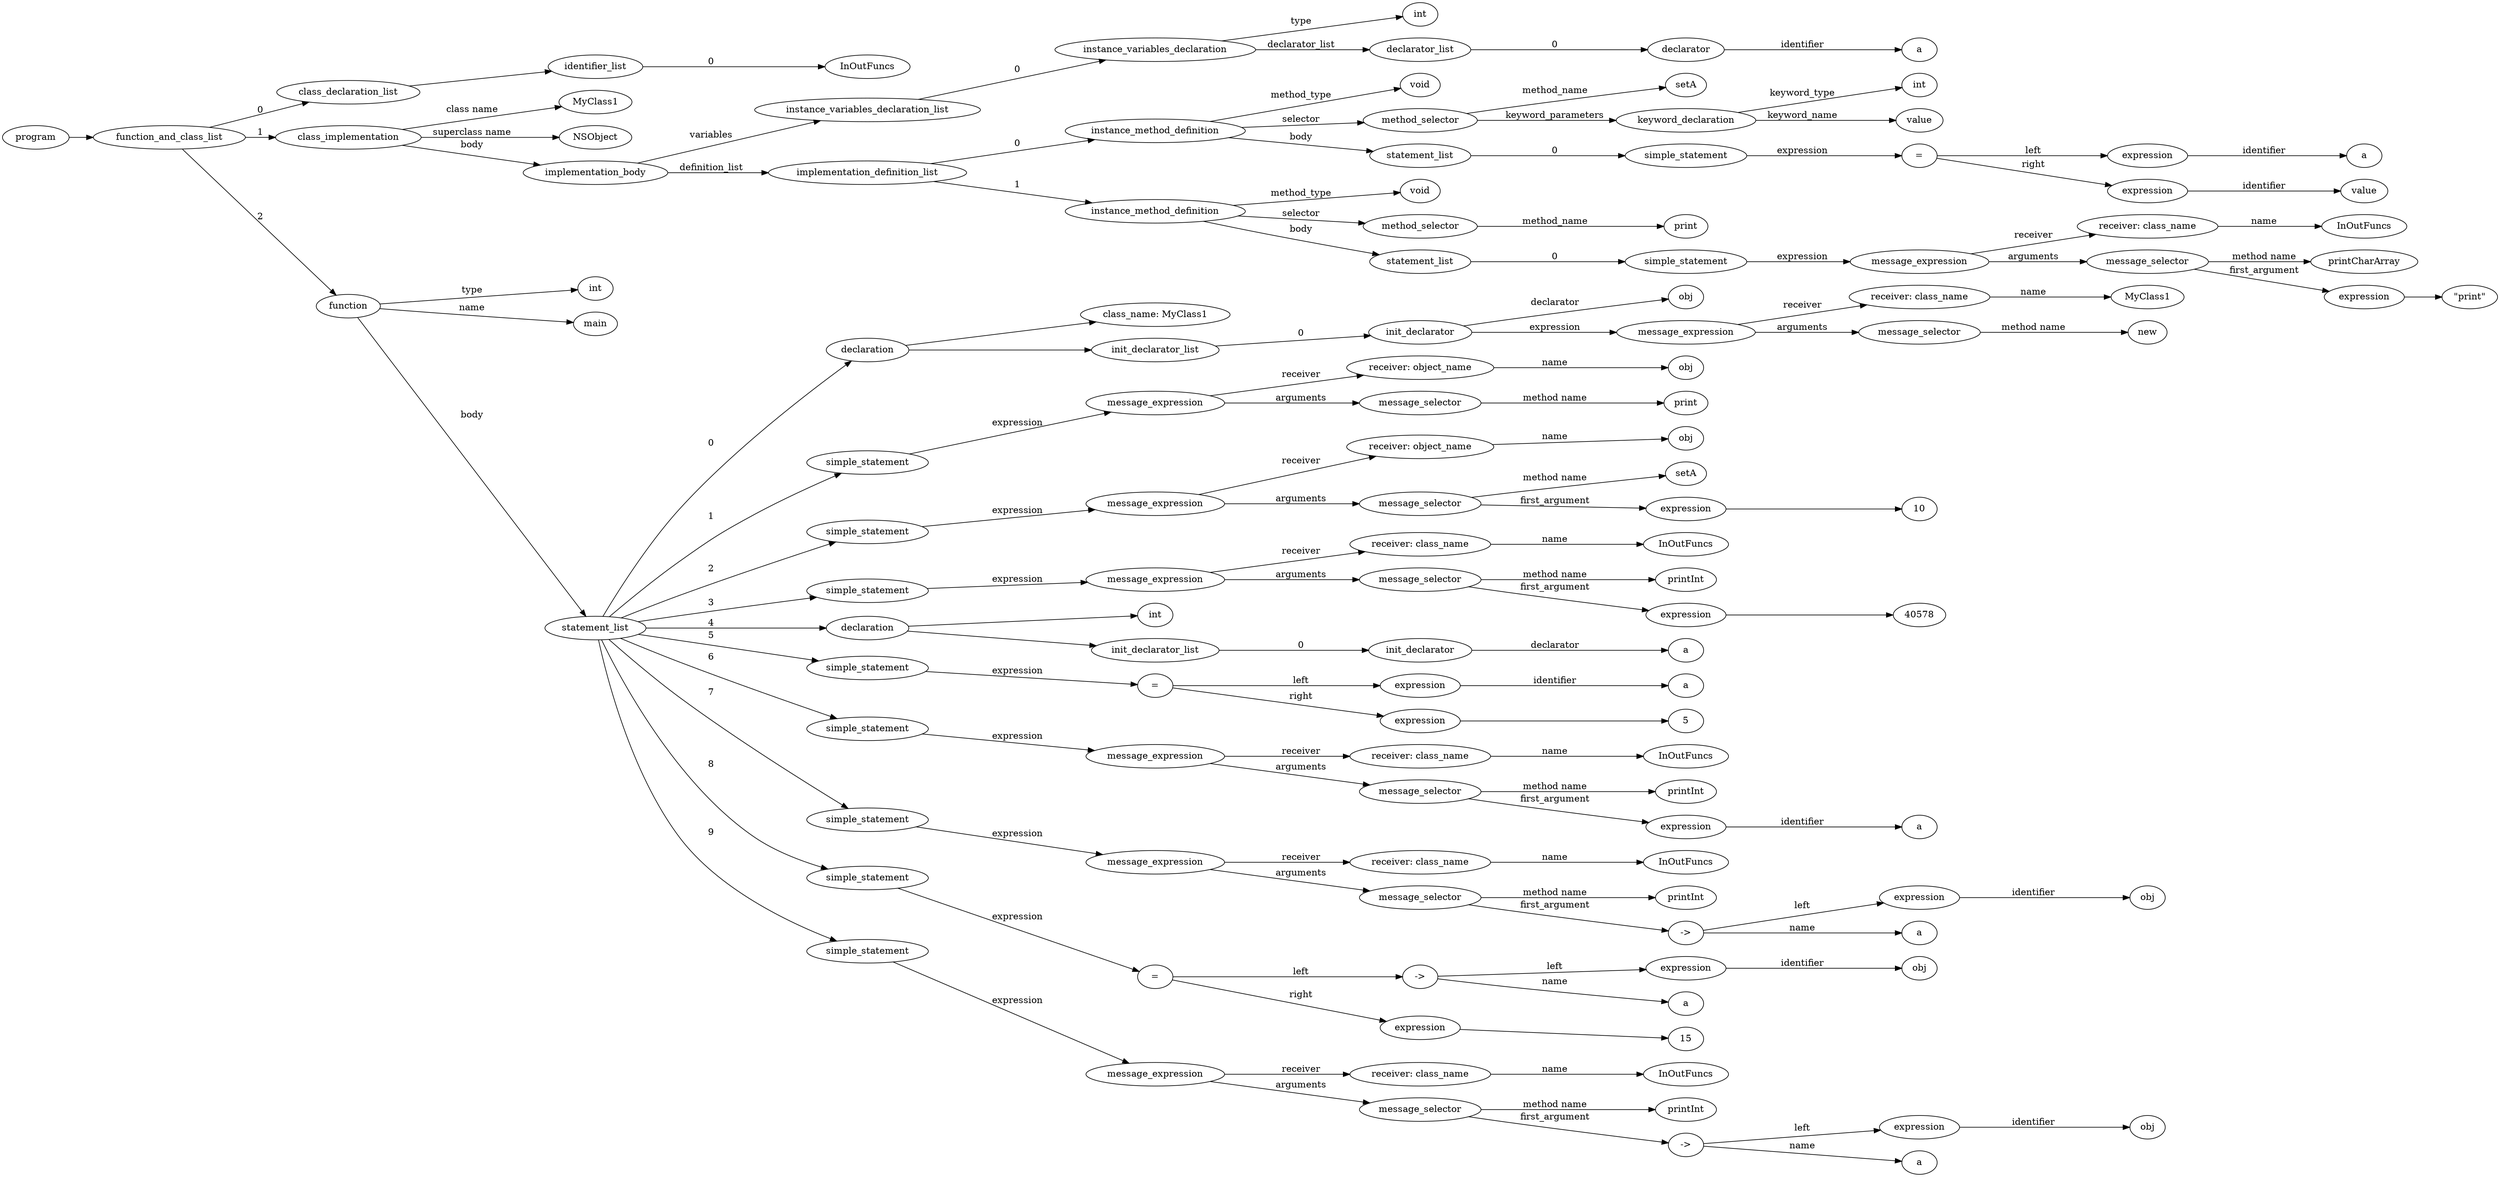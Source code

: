 digraph ObjectiveC { rankdir="LR";
89[label="program"];
89->2;
2[label="function_and_class_list"];
2->1[label="0"];
1[label="class_declaration_list"];
1->0;
0[label="identifier_list"];
0.0 [label="InOutFuncs"];
0->0.0 [label="0"];
2->30[label="1"];
30[label="class_implementation"];
30.1 [label="MyClass1"];
30->30.1 [label="class name"];
30.2 [label="NSObject"];
30->30.2 [label="superclass name"];
30->29[label="body"];
29[label="implementation_body"];
29->7[label="variables"];
7[label="instance_variables_declaration_list"];
7->6[label="0"];
6[label="instance_variables_declaration"];
6->3[label="type"];
3[label="int"];
6->5[label="declarator_list"];
5[label="declarator_list"];
5->4[label="0"];
4[label="declarator"];
4.1 [label="a"];
4->4.1[label="identifier"];
29->18[label="definition_list"];
18[label="implementation_definition_list"];
18->17[label="0"];
17[label="instance_method_definition"];
17->16[label="method_type"];
16[label="void"];
17->10[label="selector"];
10[label="method_selector"];
10->10.1 [label="method_name"];
10.1 [label="setA"];
10->9[label="keyword_parameters"];
9[label="keyword_declaration"];
9->8[label="keyword_type"];
8[label="int"];
9->9.2 [label="keyword_name"];
9.2 [label="value"];
17->15[label="body"];
15[label="statement_list"];
15->14[label="0"];
14[label="simple_statement"];
14->13[label="expression"];
13[label="expression"];
13[label="="];
13->11[label="left"];
11[label="expression"];
11->11.1 [label="identifier"];11.1[label="a"];
13->12[label="right"];
12[label="expression"];
12->12.1 [label="identifier"];12.1[label="value"];
18->28[label="1"];
28[label="instance_method_definition"];
28->27[label="method_type"];
27[label="void"];
28->19[label="selector"];
19[label="method_selector"];
19->19.1 [label="method_name"];
19.1 [label="print"];
28->26[label="body"];
26[label="statement_list"];
26->25[label="0"];
25[label="simple_statement"];
25->24[label="expression"];
24[label="expression"];
24[label="message_expression"];
24->20[label="receiver"];
20[label="receiver: class_name"];
20.1 [label="InOutFuncs"];
20->20.1 [label="name"];
24->23[label="arguments"];
23[label="message_selector"];
23.1 [label="printCharArray"];
23->23.1 [label="method name"]; 
23->22[label="first_argument"];
22[label="expression"];
22->21;
21[label=<"print">];
2->88[label="2"];
88[label="function"];
88->31[label="type"];
31[label="int"];
88->88.1 [label="name"];
88.1 [label="main"];
88->39[label="body"];
39[label="statement_list"];
39->38[label="0"];
38[label="declaration"];
38->37;
37[label="class_name: MyClass1"];
38->36;
36[label="init_declarator_list"];
36->35[label="0"];
35[label="init_declarator"];
35.1 [label="obj"];
35->35.1[label="declarator"];
35->34[label="expression"];
34[label="expression"];
34[label="message_expression"];
34->32[label="receiver"];
32[label="receiver: class_name"];
32.1 [label="MyClass1"];
32->32.1 [label="name"];
34->33[label="arguments"];
33[label="message_selector"];
33.1 [label="new"];
33->33.1 [label="method name"]; 
39->43[label="1"];
43[label="simple_statement"];
43->42[label="expression"];
42[label="expression"];
42[label="message_expression"];
42->40[label="receiver"];
40[label="receiver: object_name"];
40.1 [label="obj"];
40->40.1 [label="name"];
42->41[label="arguments"];
41[label="message_selector"];
41.1 [label="print"];
41->41.1 [label="method name"]; 
39->49[label="2"];
49[label="simple_statement"];
49->48[label="expression"];
48[label="expression"];
48[label="message_expression"];
48->44[label="receiver"];
44[label="receiver: object_name"];
44.1 [label="obj"];
44->44.1 [label="name"];
48->47[label="arguments"];
47[label="message_selector"];
47.1 [label="setA"];
47->47.1 [label="method name"]; 
47->46[label="first_argument"];
46[label="expression"];
46->45;
45[label="10"];
39->55[label="3"];
55[label="simple_statement"];
55->54[label="expression"];
54[label="expression"];
54[label="message_expression"];
54->50[label="receiver"];
50[label="receiver: class_name"];
50.1 [label="InOutFuncs"];
50->50.1 [label="name"];
54->53[label="arguments"];
53[label="message_selector"];
53.1 [label="printInt"];
53->53.1 [label="method name"]; 
53->52[label="first_argument"];
52[label="expression"];
52->51;
51[label="40578"];
39->59[label="4"];
59[label="declaration"];
59->56;
56[label="int"];
59->58;
58[label="init_declarator_list"];
58->57[label="0"];
57[label="init_declarator"];
57.1 [label="a"];
57->57.1[label="declarator"];
39->64[label="5"];
64[label="simple_statement"];
64->63[label="expression"];
63[label="expression"];
63[label="="];
63->60[label="left"];
60[label="expression"];
60->60.1 [label="identifier"];60.1[label="a"];
63->62[label="right"];
62[label="expression"];
62->61;
61[label="5"];
39->69[label="6"];
69[label="simple_statement"];
69->68[label="expression"];
68[label="expression"];
68[label="message_expression"];
68->65[label="receiver"];
65[label="receiver: class_name"];
65.1 [label="InOutFuncs"];
65->65.1 [label="name"];
68->67[label="arguments"];
67[label="message_selector"];
67.1 [label="printInt"];
67->67.1 [label="method name"]; 
67->66[label="first_argument"];
66[label="expression"];
66->66.1 [label="identifier"];66.1[label="a"];
39->75[label="7"];
75[label="simple_statement"];
75->74[label="expression"];
74[label="expression"];
74[label="message_expression"];
74->70[label="receiver"];
70[label="receiver: class_name"];
70.1 [label="InOutFuncs"];
70->70.1 [label="name"];
74->73[label="arguments"];
73[label="message_selector"];
73.1 [label="printInt"];
73->73.1 [label="method name"]; 
73->72[label="first_argument"];
72[label="expression"];
72[label="->"];
72->71[label="left"];
71[label="expression"];
71->71.1 [label="identifier"];71.1[label="obj"];
72.1 [label="a"];
72->72.1 [label="name"];
39->81[label="8"];
81[label="simple_statement"];
81->80[label="expression"];
80[label="expression"];
80[label="="];
80->77[label="left"];
77[label="expression"];
77[label="->"];
77->76[label="left"];
76[label="expression"];
76->76.1 [label="identifier"];76.1[label="obj"];
77.1 [label="a"];
77->77.1 [label="name"];
80->79[label="right"];
79[label="expression"];
79->78;
78[label="15"];
39->87[label="9"];
87[label="simple_statement"];
87->86[label="expression"];
86[label="expression"];
86[label="message_expression"];
86->82[label="receiver"];
82[label="receiver: class_name"];
82.1 [label="InOutFuncs"];
82->82.1 [label="name"];
86->85[label="arguments"];
85[label="message_selector"];
85.1 [label="printInt"];
85->85.1 [label="method name"]; 
85->84[label="first_argument"];
84[label="expression"];
84[label="->"];
84->83[label="left"];
83[label="expression"];
83->83.1 [label="identifier"];83.1[label="obj"];
84.1 [label="a"];
84->84.1 [label="name"];
}
